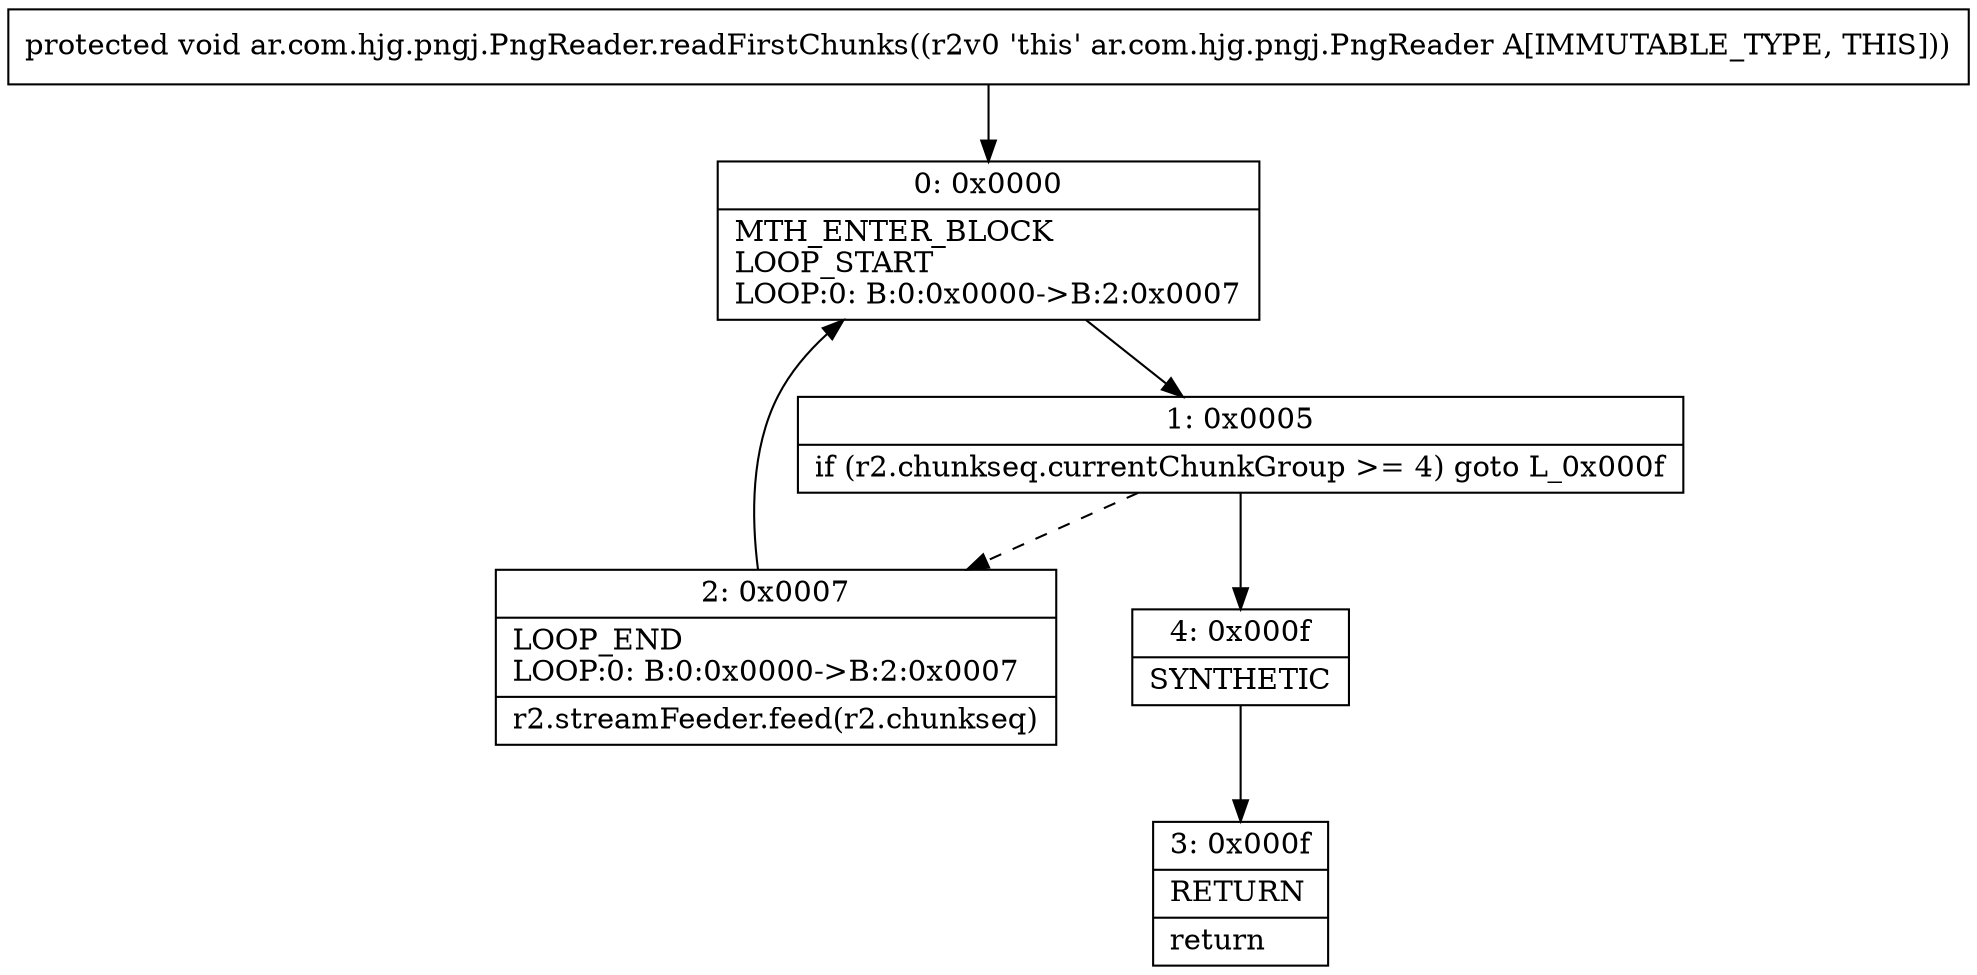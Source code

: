 digraph "CFG forar.com.hjg.pngj.PngReader.readFirstChunks()V" {
Node_0 [shape=record,label="{0\:\ 0x0000|MTH_ENTER_BLOCK\lLOOP_START\lLOOP:0: B:0:0x0000\-\>B:2:0x0007\l}"];
Node_1 [shape=record,label="{1\:\ 0x0005|if (r2.chunkseq.currentChunkGroup \>= 4) goto L_0x000f\l}"];
Node_2 [shape=record,label="{2\:\ 0x0007|LOOP_END\lLOOP:0: B:0:0x0000\-\>B:2:0x0007\l|r2.streamFeeder.feed(r2.chunkseq)\l}"];
Node_3 [shape=record,label="{3\:\ 0x000f|RETURN\l|return\l}"];
Node_4 [shape=record,label="{4\:\ 0x000f|SYNTHETIC\l}"];
MethodNode[shape=record,label="{protected void ar.com.hjg.pngj.PngReader.readFirstChunks((r2v0 'this' ar.com.hjg.pngj.PngReader A[IMMUTABLE_TYPE, THIS])) }"];
MethodNode -> Node_0;
Node_0 -> Node_1;
Node_1 -> Node_2[style=dashed];
Node_1 -> Node_4;
Node_2 -> Node_0;
Node_4 -> Node_3;
}

